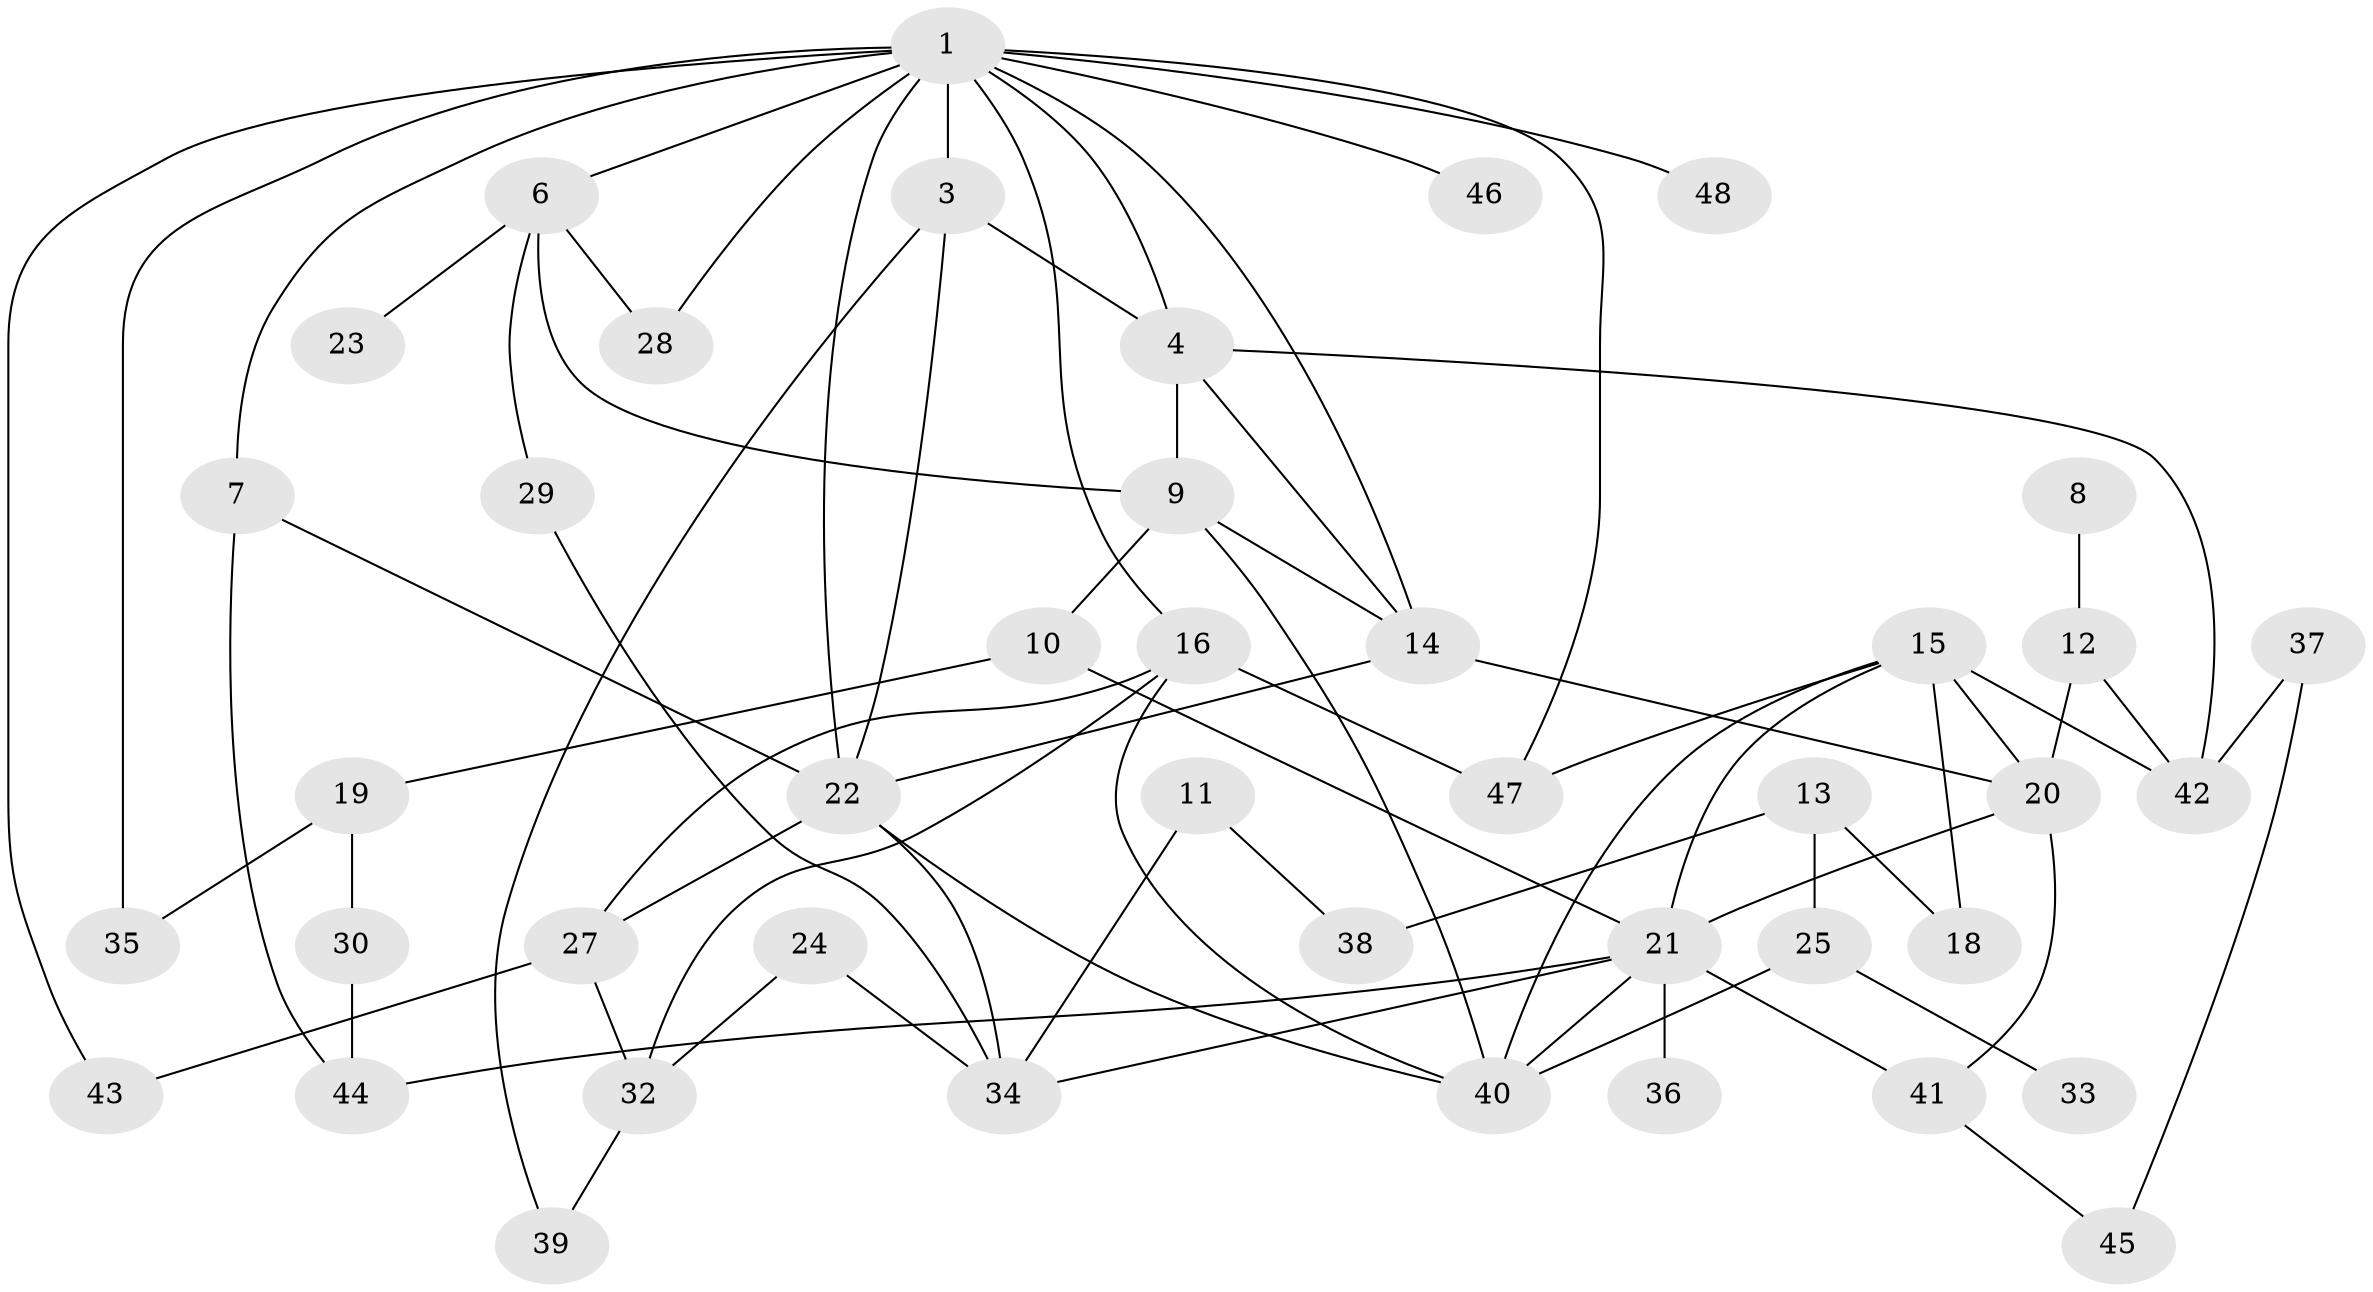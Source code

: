 // original degree distribution, {5: 0.18181818181818182, 0: 0.07575757575757576, 4: 0.12121212121212122, 1: 0.13636363636363635, 3: 0.16666666666666666, 2: 0.25757575757575757, 6: 0.06060606060606061}
// Generated by graph-tools (version 1.1) at 2025/48/03/04/25 22:48:10]
// undirected, 43 vertices, 74 edges
graph export_dot {
  node [color=gray90,style=filled];
  1;
  3;
  4;
  6;
  7;
  8;
  9;
  10;
  11;
  12;
  13;
  14;
  15;
  16;
  18;
  19;
  20;
  21;
  22;
  23;
  24;
  25;
  27;
  28;
  29;
  30;
  32;
  33;
  34;
  35;
  36;
  37;
  38;
  39;
  40;
  41;
  42;
  43;
  44;
  45;
  46;
  47;
  48;
  1 -- 3 [weight=2.0];
  1 -- 4 [weight=1.0];
  1 -- 6 [weight=1.0];
  1 -- 7 [weight=2.0];
  1 -- 14 [weight=2.0];
  1 -- 16 [weight=1.0];
  1 -- 22 [weight=1.0];
  1 -- 28 [weight=1.0];
  1 -- 35 [weight=1.0];
  1 -- 43 [weight=1.0];
  1 -- 46 [weight=1.0];
  1 -- 47 [weight=1.0];
  1 -- 48 [weight=1.0];
  3 -- 4 [weight=1.0];
  3 -- 22 [weight=1.0];
  3 -- 39 [weight=1.0];
  4 -- 9 [weight=1.0];
  4 -- 14 [weight=1.0];
  4 -- 42 [weight=1.0];
  6 -- 9 [weight=1.0];
  6 -- 23 [weight=1.0];
  6 -- 28 [weight=1.0];
  6 -- 29 [weight=1.0];
  7 -- 22 [weight=1.0];
  7 -- 44 [weight=1.0];
  8 -- 12 [weight=1.0];
  9 -- 10 [weight=1.0];
  9 -- 14 [weight=1.0];
  9 -- 40 [weight=1.0];
  10 -- 19 [weight=1.0];
  10 -- 21 [weight=1.0];
  11 -- 34 [weight=1.0];
  11 -- 38 [weight=1.0];
  12 -- 20 [weight=1.0];
  12 -- 42 [weight=1.0];
  13 -- 18 [weight=1.0];
  13 -- 25 [weight=1.0];
  13 -- 38 [weight=1.0];
  14 -- 20 [weight=1.0];
  14 -- 22 [weight=1.0];
  15 -- 18 [weight=1.0];
  15 -- 20 [weight=1.0];
  15 -- 21 [weight=1.0];
  15 -- 40 [weight=1.0];
  15 -- 42 [weight=2.0];
  15 -- 47 [weight=1.0];
  16 -- 27 [weight=1.0];
  16 -- 32 [weight=1.0];
  16 -- 40 [weight=1.0];
  16 -- 47 [weight=1.0];
  19 -- 30 [weight=1.0];
  19 -- 35 [weight=1.0];
  20 -- 21 [weight=1.0];
  20 -- 41 [weight=1.0];
  21 -- 34 [weight=1.0];
  21 -- 36 [weight=1.0];
  21 -- 40 [weight=1.0];
  21 -- 41 [weight=1.0];
  21 -- 44 [weight=1.0];
  22 -- 27 [weight=1.0];
  22 -- 34 [weight=1.0];
  22 -- 40 [weight=1.0];
  24 -- 32 [weight=1.0];
  24 -- 34 [weight=1.0];
  25 -- 33 [weight=1.0];
  25 -- 40 [weight=1.0];
  27 -- 32 [weight=1.0];
  27 -- 43 [weight=1.0];
  29 -- 34 [weight=1.0];
  30 -- 44 [weight=1.0];
  32 -- 39 [weight=1.0];
  37 -- 42 [weight=1.0];
  37 -- 45 [weight=1.0];
  41 -- 45 [weight=1.0];
}
